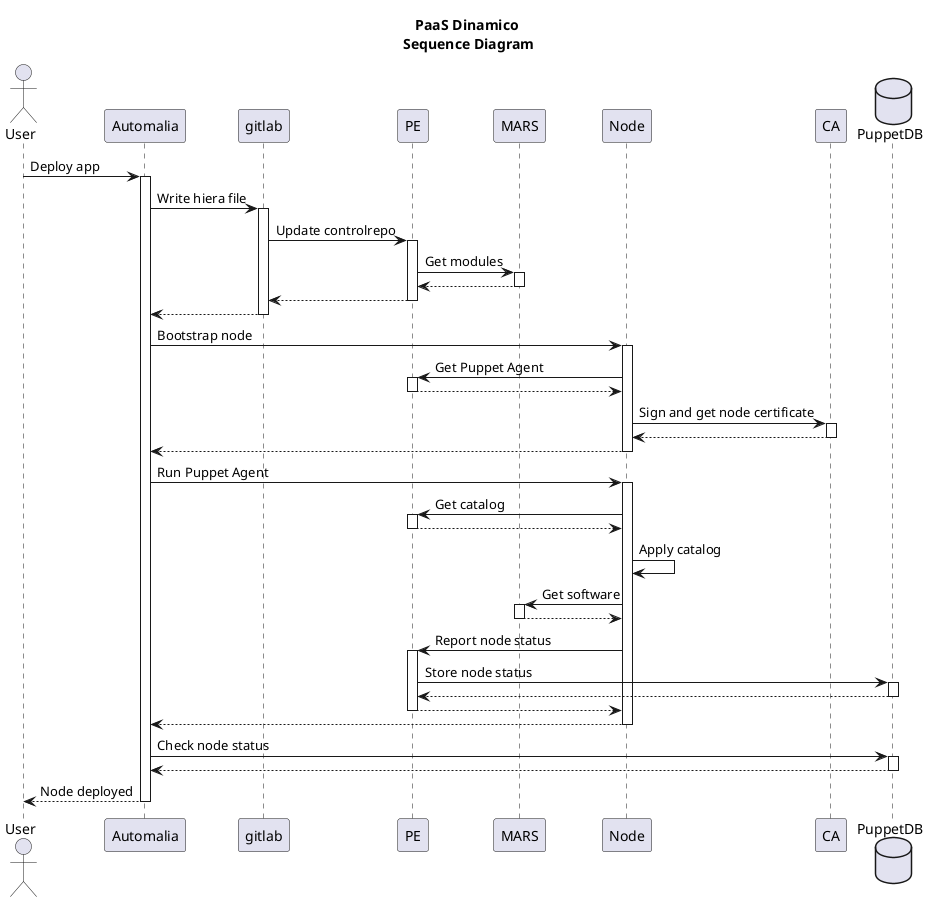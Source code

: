 @startuml

title PaaS Dinamico\n Sequence Diagram

actor User
participant "Automalia" as A
participant "gitlab" as B
participant "PE" as C
participant "MARS" as D
participant "Node" as E
participant "CA" as F
database "PuppetDB" as G


User -> A: Deploy app
activate A

A -> B: Write hiera file
activate B

B -> C: Update controlrepo
activate C

C -> D: Get modules
activate D

D --> C
deactivate D

C --> B
deactivate C

B --> A
deactivate B

A -> E: Bootstrap node
activate E

E -> C: Get Puppet Agent
activate C

C --> E
deactivate C

E -> F: Sign and get node certificate
activate F

F --> E
deactivate F

E --> A
deactivate E

A -> E: Run Puppet Agent
activate E

E -> C: Get catalog
activate C

C --> E
deactivate C

E -> E: Apply catalog

E -> D: Get software
activate D

D --> E
deactivate D

E -> C: Report node status
activate C

C -> G: Store node status
activate G

G --> C
deactivate G

C --> E
deactivate C

E --> A
deactivate E

A -> G: Check node status
activate G

G --> A
deactivate G

A --> User: Node deployed
deactivate A

@enduml
